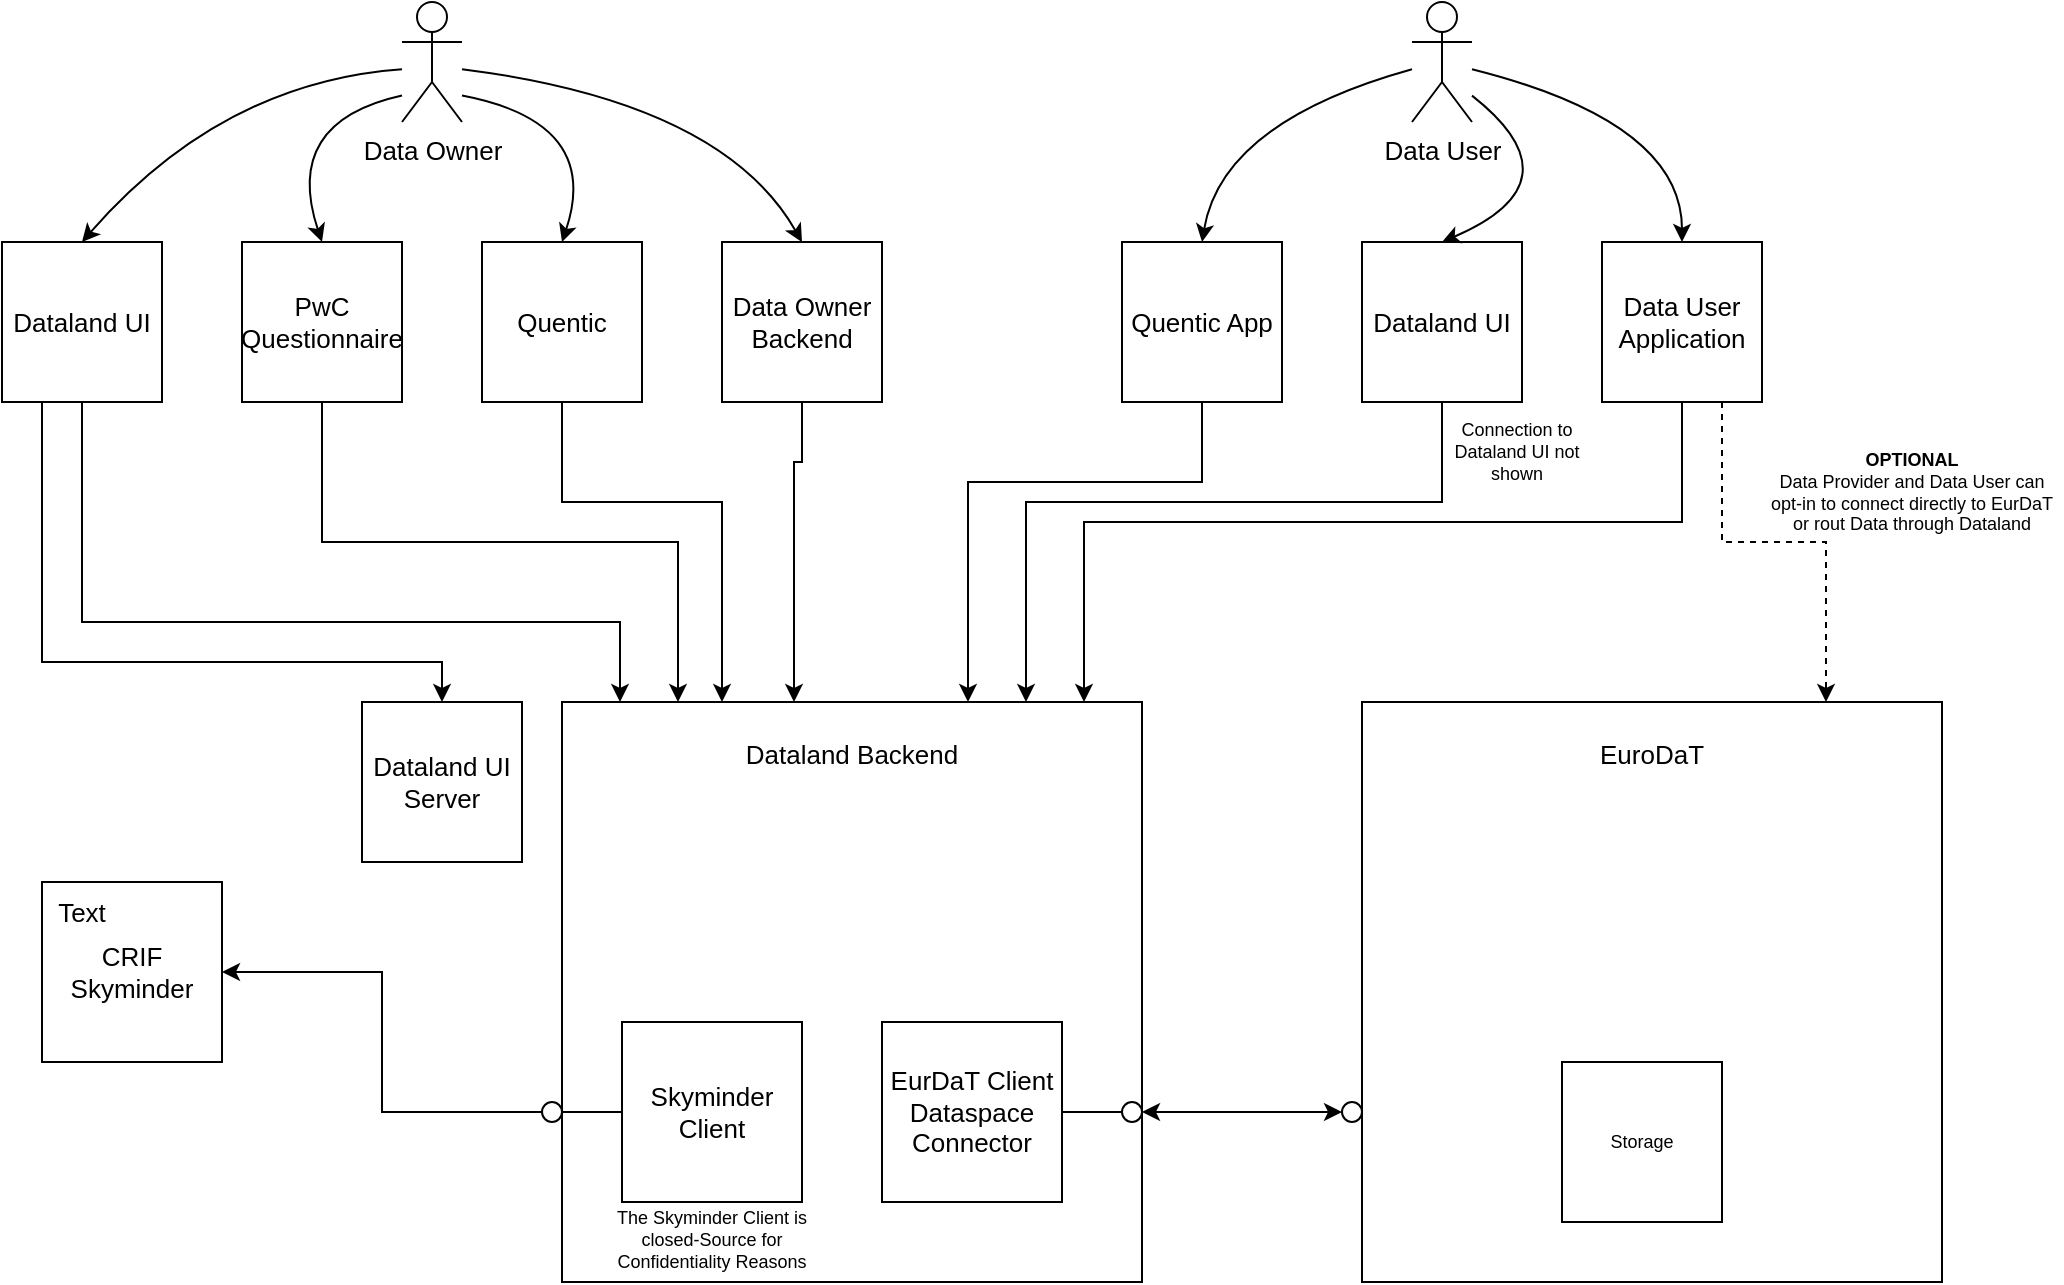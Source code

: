 <mxfile version="16.5.6" type="github"><diagram id="EgJ7EEfOsz50NrqOtSAN" name="Page-1"><mxGraphModel dx="1718" dy="935" grid="1" gridSize="10" guides="1" tooltips="1" connect="1" arrows="1" fold="1" page="1" pageScale="1" pageWidth="1169" pageHeight="827" math="0" shadow="0"><root><mxCell id="0"/><mxCell id="1" parent="0"/><mxCell id="qYgubVpo4Vi_oRc76slj-55" value="EuroDaT" style="whiteSpace=wrap;html=1;aspect=fixed;fontSize=13;points=[[0,0,0,0,0],[0,0.25,0,0,0],[0,0.5,0,0,0],[0,0.75,0,0,0],[0,1,0,0,0],[0.1,0,0,0,0],[0.2,0,0,0,0],[0.25,1,0,0,0],[0.3,0,0,0,0],[0.4,0,0,0,0],[0.5,0,0,0,0],[0.5,1,0,0,0],[0.6,0,0,0,0],[0.7,0,0,0,0],[0.75,1,0,0,0],[0.8,0,0,0,0],[0.9,0,0,0,0],[1,0,0,0,0],[1,0.25,0,0,0],[1,0.5,0,0,0],[1,0.75,0,0,0],[1,1,0,0,0]];verticalAlign=top;spacingTop=12;" vertex="1" parent="1"><mxGeometry x="720" y="430" width="290" height="290" as="geometry"/></mxCell><mxCell id="qYgubVpo4Vi_oRc76slj-3" value="Data Owner" style="shape=umlActor;verticalLabelPosition=bottom;verticalAlign=top;html=1;outlineConnect=0;fontSize=13;points=[[0,0.33,0,0,0],[0,0.56,0,0,0],[0,0.78,0,0,0],[0,1,0,0,0],[0.27,0.1,0,0,0],[0.5,0,0,0,0],[0.5,0.5,0,0,0],[0.77,0.1,0,0,0],[1,0.33,0,0,0],[1,0.56,0,0,0],[1,0.78,0,0,0],[1,1,0,0,0]];" vertex="1" parent="1"><mxGeometry x="240" y="80" width="30" height="60" as="geometry"/></mxCell><mxCell id="qYgubVpo4Vi_oRc76slj-7" value="Dataland Backend" style="whiteSpace=wrap;html=1;aspect=fixed;fontSize=13;points=[[0,0,0,0,0],[0,0.25,0,0,0],[0,0.5,0,0,0],[0,0.75,0,0,0],[0,1,0,0,0],[0.1,0,0,0,0],[0.2,0,0,0,0],[0.25,1,0,0,0],[0.3,0,0,0,0],[0.4,0,0,0,0],[0.5,0,0,0,0],[0.5,1,0,0,0],[0.6,0,0,0,0],[0.7,0,0,0,0],[0.75,1,0,0,0],[0.8,0,0,0,0],[0.9,0,0,0,0],[1,0,0,0,0],[1,0.25,0,0,0],[1,0.5,0,0,0],[1,0.75,0,0,0],[1,1,0,0,0]];verticalAlign=top;spacingTop=12;" vertex="1" parent="1"><mxGeometry x="320" y="430" width="290" height="290" as="geometry"/></mxCell><mxCell id="qYgubVpo4Vi_oRc76slj-8" value="Dataland UI" style="whiteSpace=wrap;html=1;aspect=fixed;fontSize=13;" vertex="1" parent="1"><mxGeometry x="40" y="200" width="80" height="80" as="geometry"/></mxCell><mxCell id="qYgubVpo4Vi_oRc76slj-9" value="PwC Questionnaire" style="whiteSpace=wrap;html=1;aspect=fixed;fontSize=13;" vertex="1" parent="1"><mxGeometry x="160" y="200" width="80" height="80" as="geometry"/></mxCell><mxCell id="qYgubVpo4Vi_oRc76slj-10" value="Quentic" style="whiteSpace=wrap;html=1;aspect=fixed;fontSize=13;" vertex="1" parent="1"><mxGeometry x="280" y="200" width="80" height="80" as="geometry"/></mxCell><mxCell id="qYgubVpo4Vi_oRc76slj-11" value="Quentic App" style="whiteSpace=wrap;html=1;aspect=fixed;fontSize=13;" vertex="1" parent="1"><mxGeometry x="600" y="200" width="80" height="80" as="geometry"/></mxCell><mxCell id="qYgubVpo4Vi_oRc76slj-12" value="Dataland UI" style="whiteSpace=wrap;html=1;aspect=fixed;fontSize=13;" vertex="1" parent="1"><mxGeometry x="720" y="200" width="80" height="80" as="geometry"/></mxCell><mxCell id="qYgubVpo4Vi_oRc76slj-13" value="Data Owner Backend" style="whiteSpace=wrap;html=1;aspect=fixed;fontSize=13;" vertex="1" parent="1"><mxGeometry x="400" y="200" width="80" height="80" as="geometry"/></mxCell><mxCell id="qYgubVpo4Vi_oRc76slj-14" value="Data User Application" style="whiteSpace=wrap;html=1;aspect=fixed;fontSize=13;" vertex="1" parent="1"><mxGeometry x="840" y="200" width="80" height="80" as="geometry"/></mxCell><mxCell id="qYgubVpo4Vi_oRc76slj-16" value="" style="curved=1;endArrow=classic;html=1;rounded=0;fontSize=13;entryX=0.5;entryY=0;entryDx=0;entryDy=0;exitX=1;exitY=0.56;exitDx=0;exitDy=0;exitPerimeter=0;" edge="1" parent="1" source="qYgubVpo4Vi_oRc76slj-3" target="qYgubVpo4Vi_oRc76slj-13"><mxGeometry width="50" height="50" relative="1" as="geometry"><mxPoint x="390" y="100" as="sourcePoint"/><mxPoint x="380" y="85" as="targetPoint"/><Array as="points"><mxPoint x="400" y="130"/></Array></mxGeometry></mxCell><mxCell id="qYgubVpo4Vi_oRc76slj-17" value="" style="curved=1;endArrow=classic;html=1;rounded=0;fontSize=13;entryX=0.5;entryY=0;entryDx=0;entryDy=0;exitX=1;exitY=0.78;exitDx=0;exitDy=0;exitPerimeter=0;" edge="1" parent="1" source="qYgubVpo4Vi_oRc76slj-3" target="qYgubVpo4Vi_oRc76slj-10"><mxGeometry width="50" height="50" relative="1" as="geometry"><mxPoint x="280" y="130" as="sourcePoint"/><mxPoint x="450" y="210" as="targetPoint"/><Array as="points"><mxPoint x="340" y="140"/></Array></mxGeometry></mxCell><mxCell id="qYgubVpo4Vi_oRc76slj-19" value="" style="curved=1;endArrow=classic;html=1;rounded=0;fontSize=13;entryX=0.5;entryY=0;entryDx=0;entryDy=0;exitX=0;exitY=0.56;exitDx=0;exitDy=0;exitPerimeter=0;" edge="1" parent="1" source="qYgubVpo4Vi_oRc76slj-3" target="qYgubVpo4Vi_oRc76slj-8"><mxGeometry width="50" height="50" relative="1" as="geometry"><mxPoint x="200" y="90" as="sourcePoint"/><mxPoint x="130" y="180" as="targetPoint"/><Array as="points"><mxPoint x="150" y="120"/></Array></mxGeometry></mxCell><mxCell id="qYgubVpo4Vi_oRc76slj-20" value="" style="curved=1;endArrow=classic;html=1;rounded=0;fontSize=13;entryX=0.5;entryY=0;entryDx=0;entryDy=0;exitX=0;exitY=0.78;exitDx=0;exitDy=0;exitPerimeter=0;" edge="1" parent="1" source="qYgubVpo4Vi_oRc76slj-3" target="qYgubVpo4Vi_oRc76slj-9"><mxGeometry width="50" height="50" relative="1" as="geometry"><mxPoint x="190" y="120" as="sourcePoint"/><mxPoint x="90" y="210" as="targetPoint"/><Array as="points"><mxPoint x="180" y="140"/></Array></mxGeometry></mxCell><mxCell id="qYgubVpo4Vi_oRc76slj-23" value="" style="edgeStyle=elbowEdgeStyle;elbow=vertical;endArrow=classic;html=1;rounded=0;fontSize=13;exitX=0.5;exitY=1;exitDx=0;exitDy=0;entryX=0.1;entryY=0;entryDx=0;entryDy=0;entryPerimeter=0;" edge="1" parent="1" source="qYgubVpo4Vi_oRc76slj-8" target="qYgubVpo4Vi_oRc76slj-7"><mxGeometry width="50" height="50" relative="1" as="geometry"><mxPoint x="540" y="660" as="sourcePoint"/><mxPoint x="590" y="610" as="targetPoint"/><Array as="points"><mxPoint x="230" y="390"/></Array></mxGeometry></mxCell><mxCell id="qYgubVpo4Vi_oRc76slj-24" value="" style="edgeStyle=elbowEdgeStyle;elbow=vertical;endArrow=classic;html=1;rounded=0;fontSize=13;exitX=0.5;exitY=1;exitDx=0;exitDy=0;entryX=0.2;entryY=0;entryDx=0;entryDy=0;entryPerimeter=0;" edge="1" parent="1" source="qYgubVpo4Vi_oRc76slj-9" target="qYgubVpo4Vi_oRc76slj-7"><mxGeometry width="50" height="50" relative="1" as="geometry"><mxPoint x="90" y="290" as="sourcePoint"/><mxPoint x="306" y="390" as="targetPoint"/><Array as="points"><mxPoint x="310" y="350"/></Array></mxGeometry></mxCell><mxCell id="qYgubVpo4Vi_oRc76slj-25" value="" style="edgeStyle=elbowEdgeStyle;elbow=vertical;endArrow=classic;html=1;rounded=0;fontSize=13;exitX=0.5;exitY=1;exitDx=0;exitDy=0;" edge="1" parent="1" source="qYgubVpo4Vi_oRc76slj-10" target="qYgubVpo4Vi_oRc76slj-7"><mxGeometry width="50" height="50" relative="1" as="geometry"><mxPoint x="210" y="290" as="sourcePoint"/><mxPoint x="362" y="390" as="targetPoint"/><Array as="points"><mxPoint x="400" y="330"/></Array></mxGeometry></mxCell><mxCell id="qYgubVpo4Vi_oRc76slj-26" value="" style="edgeStyle=elbowEdgeStyle;elbow=vertical;endArrow=classic;html=1;rounded=0;fontSize=13;exitX=0.5;exitY=1;exitDx=0;exitDy=0;entryX=0.4;entryY=0;entryDx=0;entryDy=0;entryPerimeter=0;" edge="1" parent="1" source="qYgubVpo4Vi_oRc76slj-13" target="qYgubVpo4Vi_oRc76slj-7"><mxGeometry width="50" height="50" relative="1" as="geometry"><mxPoint x="330" y="290" as="sourcePoint"/><mxPoint x="418" y="390" as="targetPoint"/><Array as="points"><mxPoint x="360" y="310"/></Array></mxGeometry></mxCell><mxCell id="qYgubVpo4Vi_oRc76slj-27" value="" style="edgeStyle=elbowEdgeStyle;elbow=vertical;endArrow=classic;html=1;rounded=0;fontSize=13;exitX=0.5;exitY=1;exitDx=0;exitDy=0;entryX=0.7;entryY=0;entryDx=0;entryDy=0;entryPerimeter=0;" edge="1" parent="1" source="qYgubVpo4Vi_oRc76slj-11" target="qYgubVpo4Vi_oRc76slj-7"><mxGeometry width="50" height="50" relative="1" as="geometry"><mxPoint x="644" y="290" as="sourcePoint"/><mxPoint x="636" y="440" as="targetPoint"/><Array as="points"><mxPoint x="564" y="320"/></Array></mxGeometry></mxCell><mxCell id="qYgubVpo4Vi_oRc76slj-28" value="" style="edgeStyle=elbowEdgeStyle;elbow=vertical;endArrow=classic;html=1;rounded=0;fontSize=13;exitX=0.5;exitY=1;exitDx=0;exitDy=0;entryX=0.8;entryY=0;entryDx=0;entryDy=0;entryPerimeter=0;" edge="1" parent="1" source="qYgubVpo4Vi_oRc76slj-12" target="qYgubVpo4Vi_oRc76slj-7"><mxGeometry width="50" height="50" relative="1" as="geometry"><mxPoint x="650" y="290" as="sourcePoint"/><mxPoint x="526" y="440" as="targetPoint"/><Array as="points"><mxPoint x="574" y="330"/></Array></mxGeometry></mxCell><mxCell id="qYgubVpo4Vi_oRc76slj-29" value="" style="edgeStyle=elbowEdgeStyle;elbow=vertical;endArrow=classic;html=1;rounded=0;fontSize=13;exitX=0.5;exitY=1;exitDx=0;exitDy=0;entryX=0.9;entryY=0;entryDx=0;entryDy=0;entryPerimeter=0;" edge="1" parent="1" source="qYgubVpo4Vi_oRc76slj-14" target="qYgubVpo4Vi_oRc76slj-7"><mxGeometry width="50" height="50" relative="1" as="geometry"><mxPoint x="770" y="290" as="sourcePoint"/><mxPoint x="554" y="440" as="targetPoint"/><Array as="points"><mxPoint x="584" y="340"/></Array></mxGeometry></mxCell><mxCell id="qYgubVpo4Vi_oRc76slj-30" value="" style="curved=1;endArrow=classic;html=1;rounded=0;fontSize=13;entryX=0.5;entryY=0;entryDx=0;entryDy=0;exitX=1;exitY=0.56;exitDx=0;exitDy=0;exitPerimeter=0;" edge="1" parent="1" source="qYgubVpo4Vi_oRc76slj-32" target="qYgubVpo4Vi_oRc76slj-14"><mxGeometry width="50" height="50" relative="1" as="geometry"><mxPoint x="795" y="129.999" as="sourcePoint"/><mxPoint x="965" y="217.93" as="targetPoint"/><Array as="points"><mxPoint x="880" y="140"/></Array></mxGeometry></mxCell><mxCell id="qYgubVpo4Vi_oRc76slj-32" value="Data User" style="shape=umlActor;verticalLabelPosition=bottom;verticalAlign=top;html=1;outlineConnect=0;fontSize=13;points=[[0,0.33,0,0,0],[0,0.56,0,0,0],[0,0.78,0,0,0],[0,1,0,0,0],[0.27,0.1,0,0,0],[0.5,0,0,0,0],[0.5,0.5,0,0,0],[0.77,0.1,0,0,0],[1,0.33,0,0,0],[1,0.56,0,0,0],[1,0.78,0,0,0],[1,1,0,0,0]];" vertex="1" parent="1"><mxGeometry x="745" y="80" width="30" height="60" as="geometry"/></mxCell><mxCell id="qYgubVpo4Vi_oRc76slj-35" value="" style="curved=1;endArrow=classic;html=1;rounded=0;fontSize=13;entryX=0.5;entryY=0;entryDx=0;entryDy=0;exitX=1;exitY=0.78;exitDx=0;exitDy=0;exitPerimeter=0;" edge="1" parent="1" source="qYgubVpo4Vi_oRc76slj-32" target="qYgubVpo4Vi_oRc76slj-12"><mxGeometry width="50" height="50" relative="1" as="geometry"><mxPoint x="810" y="170" as="sourcePoint"/><mxPoint x="890" y="210" as="targetPoint"/><Array as="points"><mxPoint x="830" y="170"/></Array></mxGeometry></mxCell><mxCell id="qYgubVpo4Vi_oRc76slj-36" value="" style="curved=1;endArrow=classic;html=1;rounded=0;fontSize=13;entryX=0.5;entryY=0;entryDx=0;entryDy=0;exitX=0;exitY=0.56;exitDx=0;exitDy=0;exitPerimeter=0;" edge="1" parent="1" source="qYgubVpo4Vi_oRc76slj-32" target="qYgubVpo4Vi_oRc76slj-11"><mxGeometry width="50" height="50" relative="1" as="geometry"><mxPoint x="785" y="136.8" as="sourcePoint"/><mxPoint x="770" y="210" as="targetPoint"/><Array as="points"><mxPoint x="650" y="140"/></Array></mxGeometry></mxCell><mxCell id="qYgubVpo4Vi_oRc76slj-37" value="CRIF&lt;br&gt;Skyminder" style="whiteSpace=wrap;html=1;aspect=fixed;fontSize=13;" vertex="1" parent="1"><mxGeometry x="60" y="520" width="90" height="90" as="geometry"/></mxCell><mxCell id="qYgubVpo4Vi_oRc76slj-38" value="Skyminder Client" style="whiteSpace=wrap;html=1;aspect=fixed;fontSize=13;" vertex="1" parent="1"><mxGeometry x="350" y="590" width="90" height="90" as="geometry"/></mxCell><mxCell id="qYgubVpo4Vi_oRc76slj-39" value="EurDaT Client&lt;br&gt;Dataspace Connector" style="whiteSpace=wrap;html=1;aspect=fixed;fontSize=13;" vertex="1" parent="1"><mxGeometry x="480" y="590" width="90" height="90" as="geometry"/></mxCell><mxCell id="qYgubVpo4Vi_oRc76slj-40" value="" style="ellipse;whiteSpace=wrap;html=1;aspect=fixed;fontSize=13;" vertex="1" parent="1"><mxGeometry x="600" y="630" width="10" height="10" as="geometry"/></mxCell><mxCell id="qYgubVpo4Vi_oRc76slj-41" value="" style="ellipse;whiteSpace=wrap;html=1;aspect=fixed;fontSize=13;" vertex="1" parent="1"><mxGeometry x="310" y="630" width="10" height="10" as="geometry"/></mxCell><mxCell id="qYgubVpo4Vi_oRc76slj-42" value="" style="endArrow=none;html=1;rounded=0;fontSize=13;exitX=1;exitY=0.5;exitDx=0;exitDy=0;entryX=0;entryY=0.5;entryDx=0;entryDy=0;" edge="1" parent="1" source="qYgubVpo4Vi_oRc76slj-39" target="qYgubVpo4Vi_oRc76slj-40"><mxGeometry width="50" height="50" relative="1" as="geometry"><mxPoint x="540" y="640" as="sourcePoint"/><mxPoint x="590" y="590" as="targetPoint"/></mxGeometry></mxCell><mxCell id="qYgubVpo4Vi_oRc76slj-43" value="" style="endArrow=none;html=1;rounded=0;fontSize=13;entryX=0;entryY=0.5;entryDx=0;entryDy=0;exitX=1;exitY=0.5;exitDx=0;exitDy=0;" edge="1" parent="1" source="qYgubVpo4Vi_oRc76slj-41" target="qYgubVpo4Vi_oRc76slj-38"><mxGeometry width="50" height="50" relative="1" as="geometry"><mxPoint x="300" y="670" as="sourcePoint"/><mxPoint x="350" y="620" as="targetPoint"/></mxGeometry></mxCell><mxCell id="qYgubVpo4Vi_oRc76slj-44" value="" style="endArrow=classic;html=1;rounded=0;fontSize=13;exitX=0;exitY=0.5;exitDx=0;exitDy=0;entryX=1;entryY=0.5;entryDx=0;entryDy=0;edgeStyle=orthogonalEdgeStyle;" edge="1" parent="1" source="qYgubVpo4Vi_oRc76slj-41" target="qYgubVpo4Vi_oRc76slj-37"><mxGeometry width="50" height="50" relative="1" as="geometry"><mxPoint x="290" y="650" as="sourcePoint"/><mxPoint x="290" y="510" as="targetPoint"/></mxGeometry></mxCell><mxCell id="qYgubVpo4Vi_oRc76slj-45" value="Dataland UI&lt;br&gt;Server" style="whiteSpace=wrap;html=1;aspect=fixed;fontSize=13;" vertex="1" parent="1"><mxGeometry x="220" y="430" width="80" height="80" as="geometry"/></mxCell><mxCell id="qYgubVpo4Vi_oRc76slj-46" value="" style="edgeStyle=elbowEdgeStyle;elbow=vertical;endArrow=classic;html=1;rounded=0;fontSize=13;exitX=0.25;exitY=1;exitDx=0;exitDy=0;entryX=0.5;entryY=0;entryDx=0;entryDy=0;" edge="1" parent="1" source="qYgubVpo4Vi_oRc76slj-8" target="qYgubVpo4Vi_oRc76slj-45"><mxGeometry width="50" height="50" relative="1" as="geometry"><mxPoint x="330" y="290" as="sourcePoint"/><mxPoint x="250" y="410" as="targetPoint"/><Array as="points"><mxPoint x="280" y="410"/><mxPoint x="410" y="340"/></Array></mxGeometry></mxCell><mxCell id="qYgubVpo4Vi_oRc76slj-47" value="Text" style="text;html=1;strokeColor=none;fillColor=none;align=center;verticalAlign=middle;whiteSpace=wrap;rounded=0;fontSize=13;" vertex="1" parent="1"><mxGeometry x="50" y="520" width="60" height="30" as="geometry"/></mxCell><mxCell id="qYgubVpo4Vi_oRc76slj-48" value="Connection to Dataland UI not shown" style="text;html=1;strokeColor=none;fillColor=none;align=center;verticalAlign=middle;whiteSpace=wrap;rounded=0;fontSize=9;" vertex="1" parent="1"><mxGeometry x="755" y="290" width="85" height="30" as="geometry"/></mxCell><mxCell id="qYgubVpo4Vi_oRc76slj-51" value="Storage" style="whiteSpace=wrap;html=1;aspect=fixed;fontSize=9;" vertex="1" parent="1"><mxGeometry x="820" y="610" width="80" height="80" as="geometry"/></mxCell><mxCell id="qYgubVpo4Vi_oRc76slj-52" value="" style="ellipse;whiteSpace=wrap;html=1;aspect=fixed;fontSize=13;" vertex="1" parent="1"><mxGeometry x="710" y="630" width="10" height="10" as="geometry"/></mxCell><mxCell id="qYgubVpo4Vi_oRc76slj-53" value="" style="endArrow=classic;startArrow=classic;html=1;rounded=0;fontSize=9;entryX=0;entryY=0.5;entryDx=0;entryDy=0;" edge="1" parent="1" target="qYgubVpo4Vi_oRc76slj-52"><mxGeometry width="50" height="50" relative="1" as="geometry"><mxPoint x="610" y="635" as="sourcePoint"/><mxPoint x="560" y="590" as="targetPoint"/></mxGeometry></mxCell><mxCell id="qYgubVpo4Vi_oRc76slj-54" value="The Skyminder Client is closed-Source for Confidentiality Reasons" style="text;html=1;strokeColor=none;fillColor=none;align=center;verticalAlign=middle;whiteSpace=wrap;rounded=0;fontSize=9;" vertex="1" parent="1"><mxGeometry x="340" y="684" width="110" height="30" as="geometry"/></mxCell><mxCell id="qYgubVpo4Vi_oRc76slj-56" value="&lt;b&gt;OPTIONAL&lt;/b&gt;&lt;br&gt;Data Provider and Data User can opt-in to connect directly to EurDaT or rout Data through Dataland" style="text;html=1;strokeColor=none;fillColor=none;align=center;verticalAlign=middle;whiteSpace=wrap;rounded=0;fontSize=9;" vertex="1" parent="1"><mxGeometry x="920" y="310" width="150" height="30" as="geometry"/></mxCell><mxCell id="qYgubVpo4Vi_oRc76slj-58" value="" style="edgeStyle=elbowEdgeStyle;elbow=vertical;endArrow=classic;html=1;rounded=0;fontSize=13;exitX=0.75;exitY=1;exitDx=0;exitDy=0;entryX=0.8;entryY=0;entryDx=0;entryDy=0;entryPerimeter=0;dashed=1;" edge="1" parent="1" source="qYgubVpo4Vi_oRc76slj-14" target="qYgubVpo4Vi_oRc76slj-55"><mxGeometry width="50" height="50" relative="1" as="geometry"><mxPoint x="890" y="290" as="sourcePoint"/><mxPoint x="950" y="390" as="targetPoint"/><Array as="points"><mxPoint x="930" y="350"/></Array></mxGeometry></mxCell></root></mxGraphModel></diagram></mxfile>